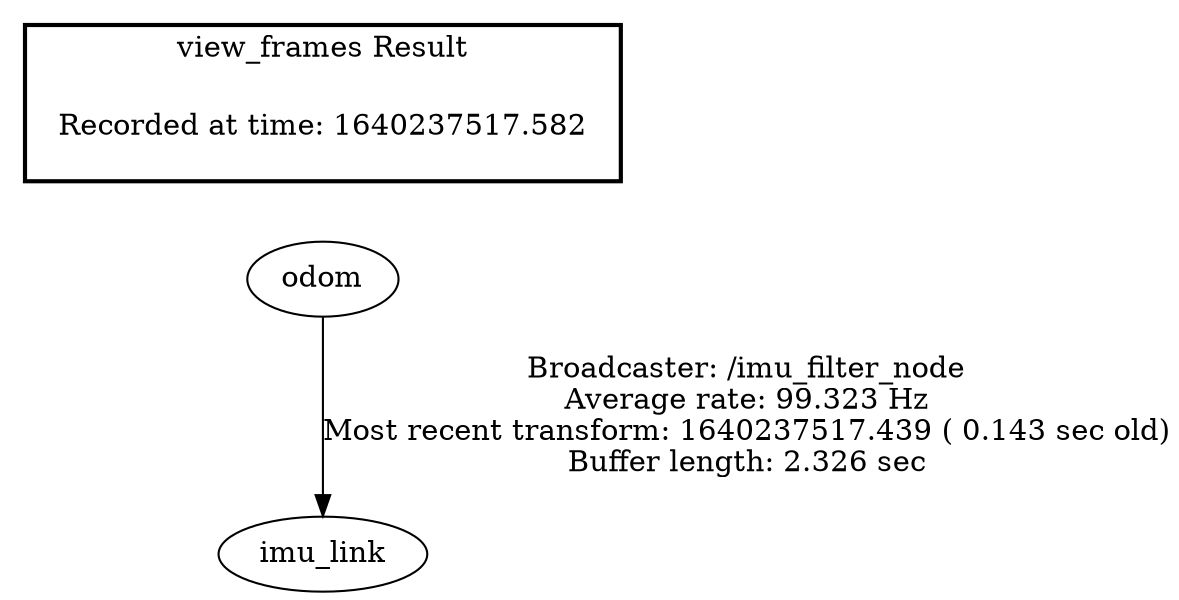 digraph G {
"odom" -> "imu_link"[label="Broadcaster: /imu_filter_node\nAverage rate: 99.323 Hz\nMost recent transform: 1640237517.439 ( 0.143 sec old)\nBuffer length: 2.326 sec\n"];
edge [style=invis];
 subgraph cluster_legend { style=bold; color=black; label ="view_frames Result";
"Recorded at time: 1640237517.582"[ shape=plaintext ] ;
 }->"odom";
}